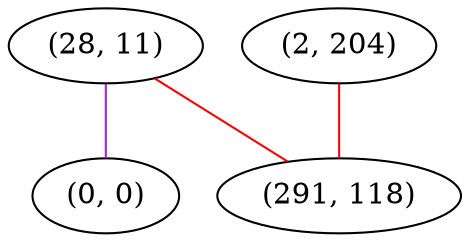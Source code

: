 graph "" {
"(28, 11)";
"(0, 0)";
"(2, 204)";
"(291, 118)";
"(28, 11)" -- "(0, 0)"  [color=purple, key=0, weight=4];
"(28, 11)" -- "(291, 118)"  [color=red, key=0, weight=1];
"(2, 204)" -- "(291, 118)"  [color=red, key=0, weight=1];
}
